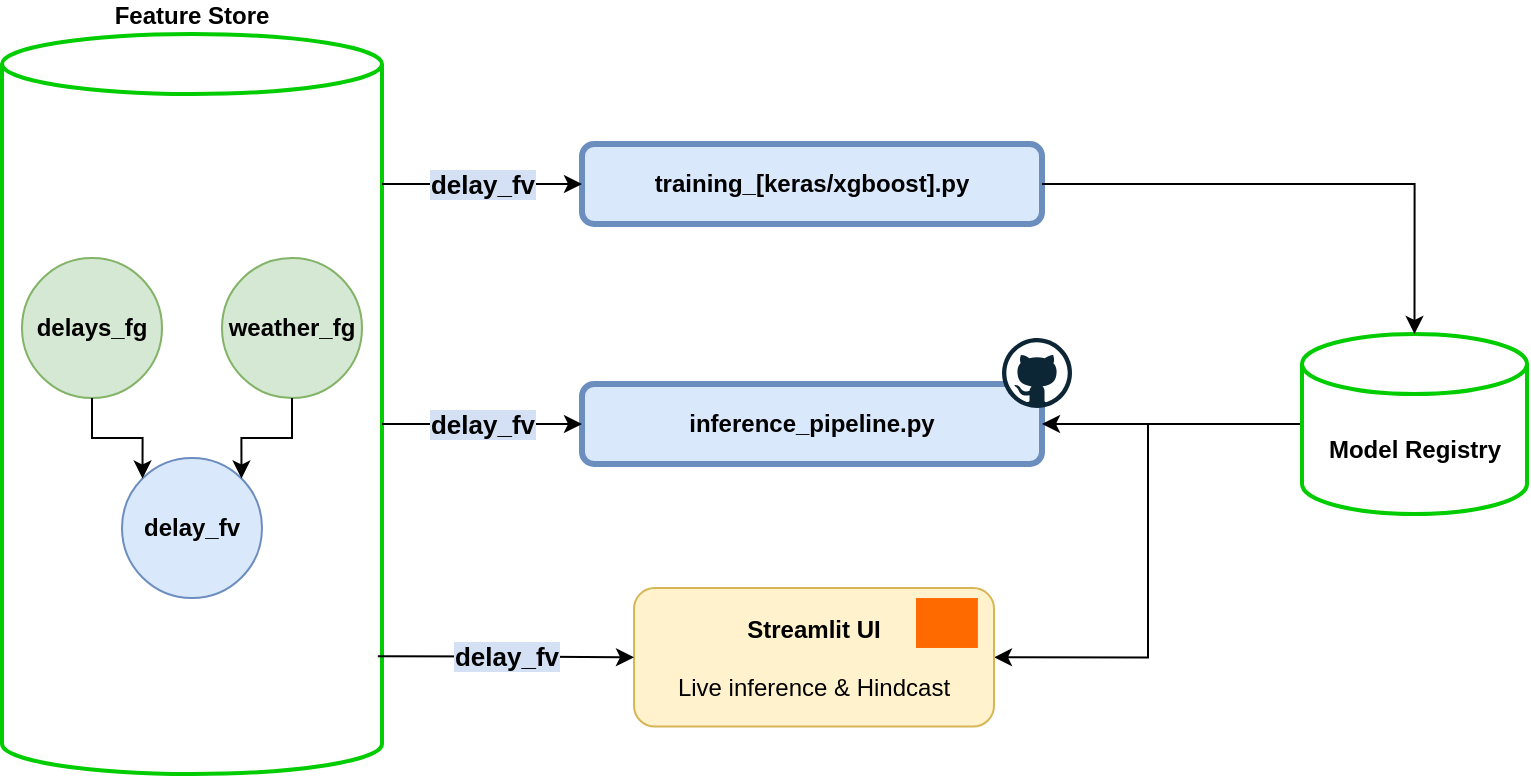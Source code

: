 <mxfile version="26.0.4">
  <diagram name="Page-1" id="hvCVw3J_U8NuzNeVNspz">
    <mxGraphModel dx="2074" dy="1106" grid="1" gridSize="10" guides="1" tooltips="1" connect="1" arrows="1" fold="1" page="1" pageScale="1" pageWidth="850" pageHeight="1100" math="0" shadow="0">
      <root>
        <mxCell id="0" />
        <mxCell id="1" parent="0" />
        <mxCell id="oNIVlYiDy2HA4dlsOMTz-32" value="" style="group" vertex="1" connectable="0" parent="1">
          <mxGeometry x="330" y="340" width="245" height="63" as="geometry" />
        </mxCell>
        <mxCell id="oNIVlYiDy2HA4dlsOMTz-8" value="inference_pipeline.py" style="rounded=1;whiteSpace=wrap;html=1;fillColor=#dae8fc;strokeColor=#6c8ebf;fontStyle=1;strokeWidth=3;" vertex="1" parent="oNIVlYiDy2HA4dlsOMTz-32">
          <mxGeometry y="23" width="230" height="40" as="geometry" />
        </mxCell>
        <mxCell id="oNIVlYiDy2HA4dlsOMTz-28" value="" style="dashed=0;outlineConnect=0;html=1;align=center;labelPosition=center;verticalLabelPosition=bottom;verticalAlign=top;shape=mxgraph.weblogos.github" vertex="1" parent="oNIVlYiDy2HA4dlsOMTz-32">
          <mxGeometry x="210" width="35" height="35" as="geometry" />
        </mxCell>
        <mxCell id="oNIVlYiDy2HA4dlsOMTz-48" value="" style="group" vertex="1" connectable="0" parent="1">
          <mxGeometry x="40" y="188" width="190" height="370" as="geometry" />
        </mxCell>
        <mxCell id="oNIVlYiDy2HA4dlsOMTz-1" value="&lt;div&gt;Feature Store&lt;/div&gt;" style="shape=cylinder3;whiteSpace=wrap;html=1;boundedLbl=1;backgroundOutline=1;size=15;fontStyle=1;strokeColor=#00CC00;strokeWidth=2;labelPosition=center;verticalLabelPosition=top;align=center;verticalAlign=bottom;" vertex="1" parent="oNIVlYiDy2HA4dlsOMTz-48">
          <mxGeometry width="190" height="370" as="geometry" />
        </mxCell>
        <mxCell id="oNIVlYiDy2HA4dlsOMTz-65" value="" style="group" vertex="1" connectable="0" parent="oNIVlYiDy2HA4dlsOMTz-48">
          <mxGeometry x="10" y="112" width="170" height="170" as="geometry" />
        </mxCell>
        <mxCell id="oNIVlYiDy2HA4dlsOMTz-42" value="&lt;b&gt;delays_fg&lt;/b&gt;" style="ellipse;whiteSpace=wrap;html=1;fillColor=#d5e8d4;strokeColor=#82b366;" vertex="1" parent="oNIVlYiDy2HA4dlsOMTz-65">
          <mxGeometry width="70" height="70" as="geometry" />
        </mxCell>
        <mxCell id="oNIVlYiDy2HA4dlsOMTz-43" value="&lt;b&gt;weather_fg&lt;/b&gt;" style="ellipse;whiteSpace=wrap;html=1;fillColor=#d5e8d4;strokeColor=#82b366;" vertex="1" parent="oNIVlYiDy2HA4dlsOMTz-65">
          <mxGeometry x="100" width="70" height="70" as="geometry" />
        </mxCell>
        <mxCell id="oNIVlYiDy2HA4dlsOMTz-44" value="&lt;b&gt;delay_fv&lt;/b&gt;" style="ellipse;whiteSpace=wrap;html=1;fillColor=#dae8fc;strokeColor=#6c8ebf;" vertex="1" parent="oNIVlYiDy2HA4dlsOMTz-65">
          <mxGeometry x="50" y="100" width="70" height="70" as="geometry" />
        </mxCell>
        <mxCell id="oNIVlYiDy2HA4dlsOMTz-45" style="edgeStyle=orthogonalEdgeStyle;rounded=0;orthogonalLoop=1;jettySize=auto;html=1;exitX=0.5;exitY=1;exitDx=0;exitDy=0;entryX=0;entryY=0;entryDx=0;entryDy=0;" edge="1" parent="oNIVlYiDy2HA4dlsOMTz-65" source="oNIVlYiDy2HA4dlsOMTz-42" target="oNIVlYiDy2HA4dlsOMTz-44">
          <mxGeometry relative="1" as="geometry" />
        </mxCell>
        <mxCell id="oNIVlYiDy2HA4dlsOMTz-46" style="edgeStyle=orthogonalEdgeStyle;rounded=0;orthogonalLoop=1;jettySize=auto;html=1;entryX=1;entryY=0;entryDx=0;entryDy=0;" edge="1" parent="oNIVlYiDy2HA4dlsOMTz-65" source="oNIVlYiDy2HA4dlsOMTz-43" target="oNIVlYiDy2HA4dlsOMTz-44">
          <mxGeometry relative="1" as="geometry" />
        </mxCell>
        <mxCell id="oNIVlYiDy2HA4dlsOMTz-51" style="edgeStyle=orthogonalEdgeStyle;rounded=0;orthogonalLoop=1;jettySize=auto;html=1;entryX=1;entryY=0.5;entryDx=0;entryDy=0;" edge="1" parent="1" source="oNIVlYiDy2HA4dlsOMTz-50" target="oNIVlYiDy2HA4dlsOMTz-8">
          <mxGeometry relative="1" as="geometry" />
        </mxCell>
        <mxCell id="oNIVlYiDy2HA4dlsOMTz-63" style="edgeStyle=orthogonalEdgeStyle;rounded=0;orthogonalLoop=1;jettySize=auto;html=1;entryX=1;entryY=0.5;entryDx=0;entryDy=0;" edge="1" parent="1" source="oNIVlYiDy2HA4dlsOMTz-50" target="oNIVlYiDy2HA4dlsOMTz-59">
          <mxGeometry relative="1" as="geometry" />
        </mxCell>
        <mxCell id="oNIVlYiDy2HA4dlsOMTz-50" value="&lt;b&gt;Model Registry&lt;br&gt;&lt;/b&gt;" style="shape=cylinder3;whiteSpace=wrap;html=1;boundedLbl=1;backgroundOutline=1;size=15;strokeColor=#00CC00;strokeWidth=2;" vertex="1" parent="1">
          <mxGeometry x="690" y="338" width="112.5" height="90" as="geometry" />
        </mxCell>
        <mxCell id="oNIVlYiDy2HA4dlsOMTz-52" value="" style="group" vertex="1" connectable="0" parent="1">
          <mxGeometry x="330" y="220" width="245" height="63" as="geometry" />
        </mxCell>
        <mxCell id="oNIVlYiDy2HA4dlsOMTz-53" value="training_[keras/xgboost].py" style="rounded=1;whiteSpace=wrap;html=1;fillColor=#dae8fc;strokeColor=#6c8ebf;fontStyle=1;strokeWidth=3;" vertex="1" parent="oNIVlYiDy2HA4dlsOMTz-52">
          <mxGeometry y="23" width="230" height="40" as="geometry" />
        </mxCell>
        <mxCell id="oNIVlYiDy2HA4dlsOMTz-55" style="edgeStyle=orthogonalEdgeStyle;rounded=0;orthogonalLoop=1;jettySize=auto;html=1;entryX=0.5;entryY=0;entryDx=0;entryDy=0;entryPerimeter=0;" edge="1" parent="1" source="oNIVlYiDy2HA4dlsOMTz-53" target="oNIVlYiDy2HA4dlsOMTz-50">
          <mxGeometry relative="1" as="geometry" />
        </mxCell>
        <mxCell id="oNIVlYiDy2HA4dlsOMTz-57" value="&lt;div&gt;&lt;b&gt;&lt;font style=&quot;font-size: 13px;&quot;&gt;delay_fv&lt;/font&gt;&lt;/b&gt;&lt;/div&gt;" style="edgeStyle=orthogonalEdgeStyle;rounded=0;orthogonalLoop=1;jettySize=auto;html=1;exitX=1;exitY=0;exitDx=0;exitDy=75;exitPerimeter=0;entryX=0;entryY=0.5;entryDx=0;entryDy=0;labelBackgroundColor=#D4E1F5;" edge="1" parent="1" source="oNIVlYiDy2HA4dlsOMTz-1" target="oNIVlYiDy2HA4dlsOMTz-53">
          <mxGeometry relative="1" as="geometry" />
        </mxCell>
        <mxCell id="oNIVlYiDy2HA4dlsOMTz-58" value="&lt;b&gt;&lt;font style=&quot;font-size: 13px;&quot;&gt;delay_fv&lt;/font&gt;&lt;/b&gt;" style="edgeStyle=orthogonalEdgeStyle;rounded=0;orthogonalLoop=1;jettySize=auto;html=1;exitX=1;exitY=0;exitDx=0;exitDy=195;exitPerimeter=0;entryX=0;entryY=0.5;entryDx=0;entryDy=0;labelBackgroundColor=#D4E1F5;" edge="1" parent="1" source="oNIVlYiDy2HA4dlsOMTz-1" target="oNIVlYiDy2HA4dlsOMTz-8">
          <mxGeometry relative="1" as="geometry">
            <mxPoint x="240" y="273" as="sourcePoint" />
            <mxPoint x="340" y="273" as="targetPoint" />
          </mxGeometry>
        </mxCell>
        <mxCell id="oNIVlYiDy2HA4dlsOMTz-62" value="" style="group" vertex="1" connectable="0" parent="1">
          <mxGeometry x="356" y="465" width="180" height="69.3" as="geometry" />
        </mxCell>
        <mxCell id="oNIVlYiDy2HA4dlsOMTz-59" value="&lt;div&gt;&lt;b&gt;Streamlit UI&lt;/b&gt;&lt;/div&gt;&lt;br&gt;&lt;div&gt;Live inference &amp;amp; Hindcast&lt;br&gt;&lt;/div&gt;" style="rounded=1;whiteSpace=wrap;html=1;fillColor=#fff2cc;strokeColor=#d6b656;" vertex="1" parent="oNIVlYiDy2HA4dlsOMTz-62">
          <mxGeometry width="180" height="69.3" as="geometry" />
        </mxCell>
        <mxCell id="oNIVlYiDy2HA4dlsOMTz-61" value="" style="points=[];aspect=fixed;html=1;align=center;shadow=0;dashed=0;fillColor=#FF6A00;strokeColor=none;shape=mxgraph.alibaba_cloud.domain_and_website;" vertex="1" parent="oNIVlYiDy2HA4dlsOMTz-62">
          <mxGeometry x="141" y="5.025" width="30.94" height="24.967" as="geometry" />
        </mxCell>
        <mxCell id="oNIVlYiDy2HA4dlsOMTz-67" value="&lt;b&gt;&lt;font style=&quot;font-size: 13px;&quot;&gt;delay_fv&lt;/font&gt;&lt;/b&gt;" style="edgeStyle=orthogonalEdgeStyle;rounded=0;orthogonalLoop=1;jettySize=auto;html=1;exitX=0.989;exitY=0.841;exitDx=0;exitDy=0;exitPerimeter=0;entryX=0;entryY=0.5;entryDx=0;entryDy=0;labelBackgroundColor=#D4E1F5;" edge="1" parent="1" source="oNIVlYiDy2HA4dlsOMTz-1" target="oNIVlYiDy2HA4dlsOMTz-59">
          <mxGeometry relative="1" as="geometry">
            <mxPoint x="240" y="393" as="sourcePoint" />
            <mxPoint x="340" y="393" as="targetPoint" />
          </mxGeometry>
        </mxCell>
      </root>
    </mxGraphModel>
  </diagram>
</mxfile>
